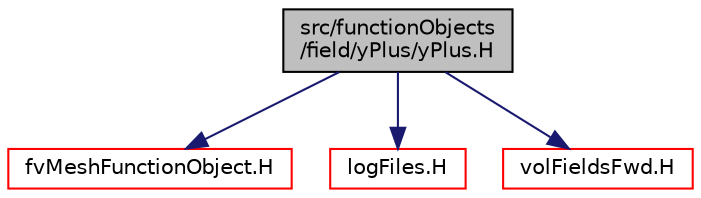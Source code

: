digraph "src/functionObjects/field/yPlus/yPlus.H"
{
  bgcolor="transparent";
  edge [fontname="Helvetica",fontsize="10",labelfontname="Helvetica",labelfontsize="10"];
  node [fontname="Helvetica",fontsize="10",shape=record];
  Node0 [label="src/functionObjects\l/field/yPlus/yPlus.H",height=0.2,width=0.4,color="black", fillcolor="grey75", style="filled", fontcolor="black"];
  Node0 -> Node1 [color="midnightblue",fontsize="10",style="solid",fontname="Helvetica"];
  Node1 [label="fvMeshFunctionObject.H",height=0.2,width=0.4,color="red",URL="$a03443.html"];
  Node0 -> Node70 [color="midnightblue",fontsize="10",style="solid",fontname="Helvetica"];
  Node70 [label="logFiles.H",height=0.2,width=0.4,color="red",URL="$a09671.html"];
  Node0 -> Node106 [color="midnightblue",fontsize="10",style="solid",fontname="Helvetica"];
  Node106 [label="volFieldsFwd.H",height=0.2,width=0.4,color="red",URL="$a02915.html"];
}
